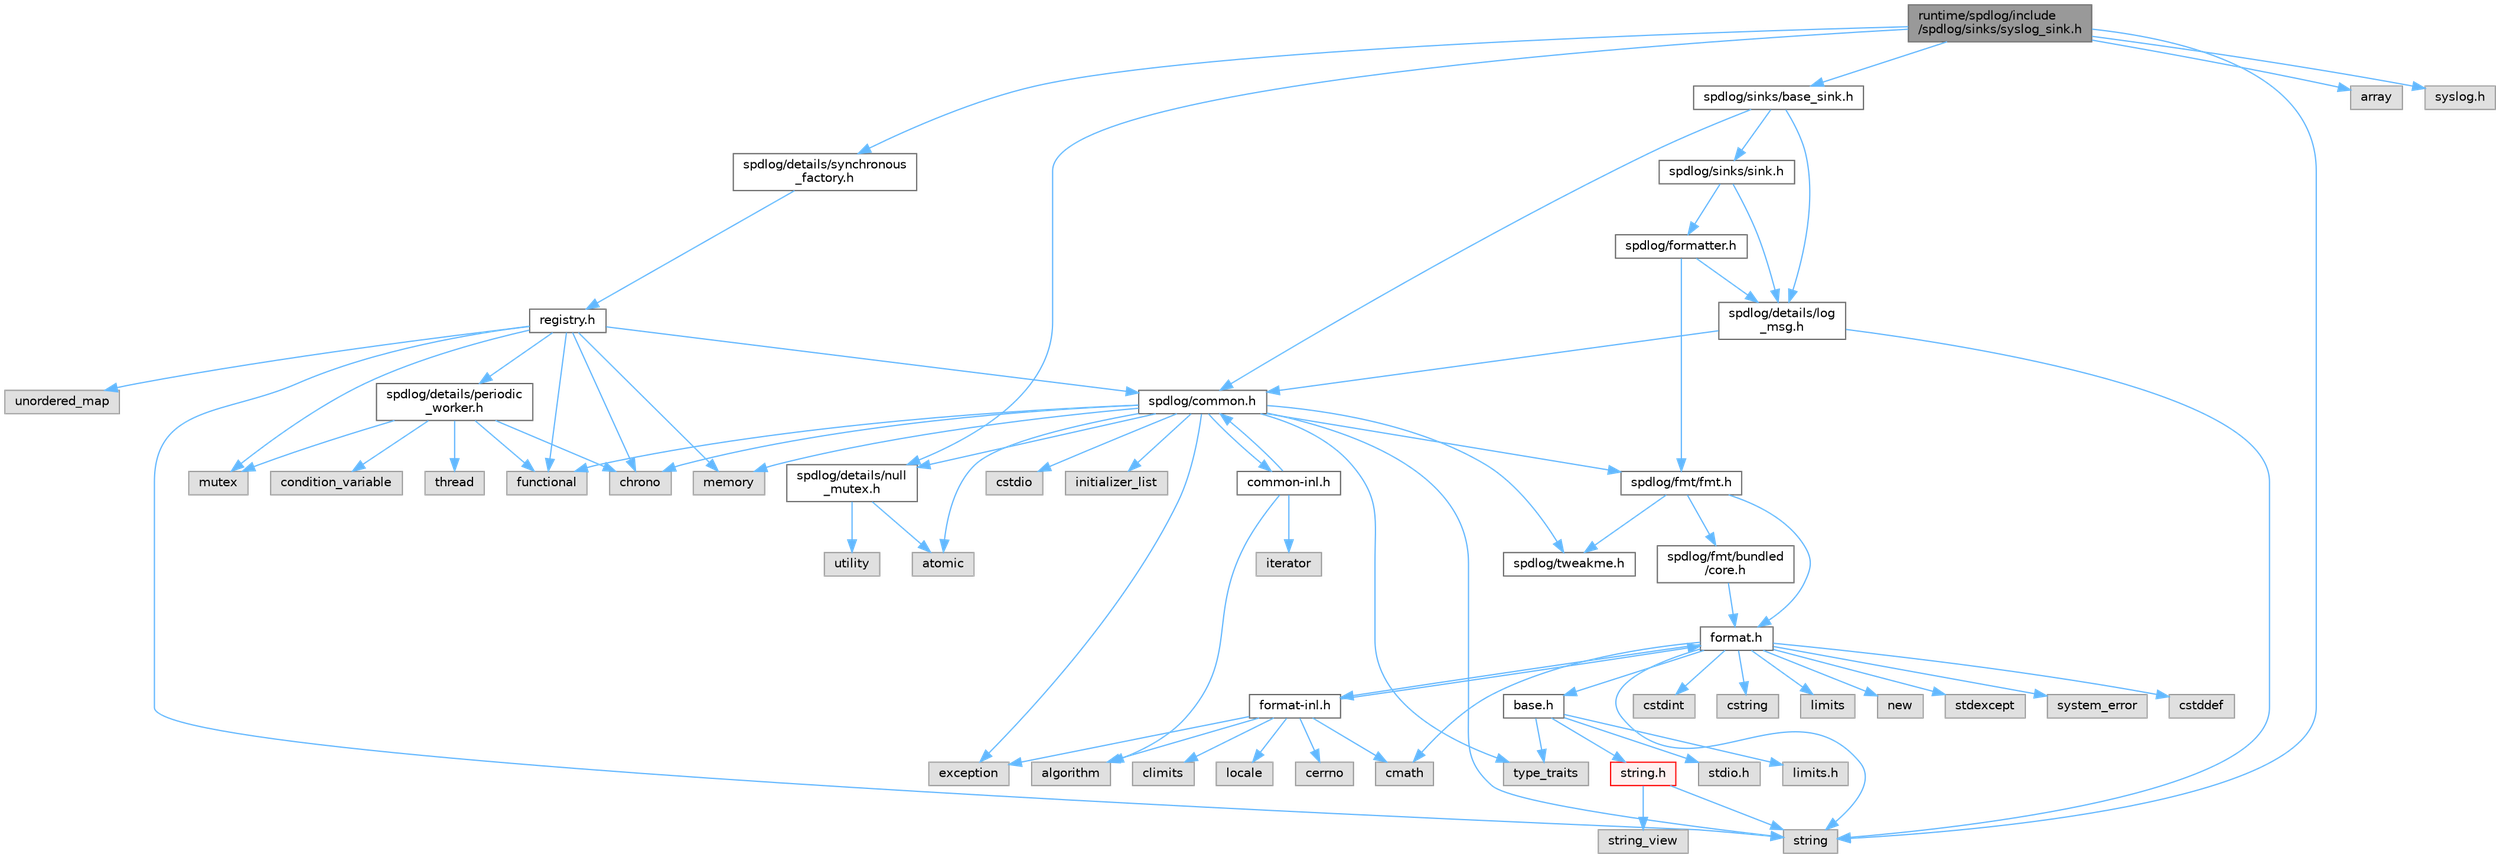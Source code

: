 digraph "runtime/spdlog/include/spdlog/sinks/syslog_sink.h"
{
 // LATEX_PDF_SIZE
  bgcolor="transparent";
  edge [fontname=Helvetica,fontsize=10,labelfontname=Helvetica,labelfontsize=10];
  node [fontname=Helvetica,fontsize=10,shape=box,height=0.2,width=0.4];
  Node1 [id="Node000001",label="runtime/spdlog/include\l/spdlog/sinks/syslog_sink.h",height=0.2,width=0.4,color="gray40", fillcolor="grey60", style="filled", fontcolor="black",tooltip=" "];
  Node1 -> Node2 [id="edge76_Node000001_Node000002",color="steelblue1",style="solid",tooltip=" "];
  Node2 [id="Node000002",label="spdlog/details/null\l_mutex.h",height=0.2,width=0.4,color="grey40", fillcolor="white", style="filled",URL="$null__mutex_8h.html",tooltip=" "];
  Node2 -> Node3 [id="edge77_Node000002_Node000003",color="steelblue1",style="solid",tooltip=" "];
  Node3 [id="Node000003",label="atomic",height=0.2,width=0.4,color="grey60", fillcolor="#E0E0E0", style="filled",tooltip=" "];
  Node2 -> Node4 [id="edge78_Node000002_Node000004",color="steelblue1",style="solid",tooltip=" "];
  Node4 [id="Node000004",label="utility",height=0.2,width=0.4,color="grey60", fillcolor="#E0E0E0", style="filled",tooltip=" "];
  Node1 -> Node5 [id="edge79_Node000001_Node000005",color="steelblue1",style="solid",tooltip=" "];
  Node5 [id="Node000005",label="spdlog/details/synchronous\l_factory.h",height=0.2,width=0.4,color="grey40", fillcolor="white", style="filled",URL="$synchronous__factory_8h.html",tooltip=" "];
  Node5 -> Node6 [id="edge80_Node000005_Node000006",color="steelblue1",style="solid",tooltip=" "];
  Node6 [id="Node000006",label="registry.h",height=0.2,width=0.4,color="grey40", fillcolor="white", style="filled",URL="$registry_8h.html",tooltip=" "];
  Node6 -> Node7 [id="edge81_Node000006_Node000007",color="steelblue1",style="solid",tooltip=" "];
  Node7 [id="Node000007",label="spdlog/common.h",height=0.2,width=0.4,color="grey40", fillcolor="white", style="filled",URL="$common_8h.html",tooltip=" "];
  Node7 -> Node2 [id="edge82_Node000007_Node000002",color="steelblue1",style="solid",tooltip=" "];
  Node7 -> Node8 [id="edge83_Node000007_Node000008",color="steelblue1",style="solid",tooltip=" "];
  Node8 [id="Node000008",label="spdlog/tweakme.h",height=0.2,width=0.4,color="grey40", fillcolor="white", style="filled",URL="$tweakme_8h.html",tooltip=" "];
  Node7 -> Node3 [id="edge84_Node000007_Node000003",color="steelblue1",style="solid",tooltip=" "];
  Node7 -> Node9 [id="edge85_Node000007_Node000009",color="steelblue1",style="solid",tooltip=" "];
  Node9 [id="Node000009",label="chrono",height=0.2,width=0.4,color="grey60", fillcolor="#E0E0E0", style="filled",tooltip=" "];
  Node7 -> Node10 [id="edge86_Node000007_Node000010",color="steelblue1",style="solid",tooltip=" "];
  Node10 [id="Node000010",label="cstdio",height=0.2,width=0.4,color="grey60", fillcolor="#E0E0E0", style="filled",tooltip=" "];
  Node7 -> Node11 [id="edge87_Node000007_Node000011",color="steelblue1",style="solid",tooltip=" "];
  Node11 [id="Node000011",label="exception",height=0.2,width=0.4,color="grey60", fillcolor="#E0E0E0", style="filled",tooltip=" "];
  Node7 -> Node12 [id="edge88_Node000007_Node000012",color="steelblue1",style="solid",tooltip=" "];
  Node12 [id="Node000012",label="functional",height=0.2,width=0.4,color="grey60", fillcolor="#E0E0E0", style="filled",tooltip=" "];
  Node7 -> Node13 [id="edge89_Node000007_Node000013",color="steelblue1",style="solid",tooltip=" "];
  Node13 [id="Node000013",label="initializer_list",height=0.2,width=0.4,color="grey60", fillcolor="#E0E0E0", style="filled",tooltip=" "];
  Node7 -> Node14 [id="edge90_Node000007_Node000014",color="steelblue1",style="solid",tooltip=" "];
  Node14 [id="Node000014",label="memory",height=0.2,width=0.4,color="grey60", fillcolor="#E0E0E0", style="filled",tooltip=" "];
  Node7 -> Node15 [id="edge91_Node000007_Node000015",color="steelblue1",style="solid",tooltip=" "];
  Node15 [id="Node000015",label="string",height=0.2,width=0.4,color="grey60", fillcolor="#E0E0E0", style="filled",tooltip=" "];
  Node7 -> Node16 [id="edge92_Node000007_Node000016",color="steelblue1",style="solid",tooltip=" "];
  Node16 [id="Node000016",label="type_traits",height=0.2,width=0.4,color="grey60", fillcolor="#E0E0E0", style="filled",tooltip=" "];
  Node7 -> Node17 [id="edge93_Node000007_Node000017",color="steelblue1",style="solid",tooltip=" "];
  Node17 [id="Node000017",label="spdlog/fmt/fmt.h",height=0.2,width=0.4,color="grey40", fillcolor="white", style="filled",URL="$fmt_8h.html",tooltip=" "];
  Node17 -> Node8 [id="edge94_Node000017_Node000008",color="steelblue1",style="solid",tooltip=" "];
  Node17 -> Node18 [id="edge95_Node000017_Node000018",color="steelblue1",style="solid",tooltip=" "];
  Node18 [id="Node000018",label="spdlog/fmt/bundled\l/core.h",height=0.2,width=0.4,color="grey40", fillcolor="white", style="filled",URL="$core_8h.html",tooltip=" "];
  Node18 -> Node19 [id="edge96_Node000018_Node000019",color="steelblue1",style="solid",tooltip=" "];
  Node19 [id="Node000019",label="format.h",height=0.2,width=0.4,color="grey40", fillcolor="white", style="filled",URL="$spdlog_2include_2spdlog_2fmt_2bundled_2format_8h.html",tooltip=" "];
  Node19 -> Node20 [id="edge97_Node000019_Node000020",color="steelblue1",style="solid",tooltip=" "];
  Node20 [id="Node000020",label="base.h",height=0.2,width=0.4,color="grey40", fillcolor="white", style="filled",URL="$base_8h.html",tooltip=" "];
  Node20 -> Node21 [id="edge98_Node000020_Node000021",color="steelblue1",style="solid",tooltip=" "];
  Node21 [id="Node000021",label="limits.h",height=0.2,width=0.4,color="grey60", fillcolor="#E0E0E0", style="filled",tooltip=" "];
  Node20 -> Node22 [id="edge99_Node000020_Node000022",color="steelblue1",style="solid",tooltip=" "];
  Node22 [id="Node000022",label="stdio.h",height=0.2,width=0.4,color="grey60", fillcolor="#E0E0E0", style="filled",tooltip=" "];
  Node20 -> Node23 [id="edge100_Node000020_Node000023",color="steelblue1",style="solid",tooltip=" "];
  Node23 [id="Node000023",label="string.h",height=0.2,width=0.4,color="red", fillcolor="#FFF0F0", style="filled",URL="$string_8h.html",tooltip=" "];
  Node23 -> Node15 [id="edge101_Node000023_Node000015",color="steelblue1",style="solid",tooltip=" "];
  Node23 -> Node24 [id="edge102_Node000023_Node000024",color="steelblue1",style="solid",tooltip=" "];
  Node24 [id="Node000024",label="string_view",height=0.2,width=0.4,color="grey60", fillcolor="#E0E0E0", style="filled",tooltip=" "];
  Node20 -> Node16 [id="edge103_Node000020_Node000016",color="steelblue1",style="solid",tooltip=" "];
  Node19 -> Node167 [id="edge104_Node000019_Node000167",color="steelblue1",style="solid",tooltip=" "];
  Node167 [id="Node000167",label="cmath",height=0.2,width=0.4,color="grey60", fillcolor="#E0E0E0", style="filled",tooltip=" "];
  Node19 -> Node26 [id="edge105_Node000019_Node000026",color="steelblue1",style="solid",tooltip=" "];
  Node26 [id="Node000026",label="cstddef",height=0.2,width=0.4,color="grey60", fillcolor="#E0E0E0", style="filled",tooltip=" "];
  Node19 -> Node27 [id="edge106_Node000019_Node000027",color="steelblue1",style="solid",tooltip=" "];
  Node27 [id="Node000027",label="cstdint",height=0.2,width=0.4,color="grey60", fillcolor="#E0E0E0", style="filled",tooltip=" "];
  Node19 -> Node29 [id="edge107_Node000019_Node000029",color="steelblue1",style="solid",tooltip=" "];
  Node29 [id="Node000029",label="cstring",height=0.2,width=0.4,color="grey60", fillcolor="#E0E0E0", style="filled",tooltip=" "];
  Node19 -> Node168 [id="edge108_Node000019_Node000168",color="steelblue1",style="solid",tooltip=" "];
  Node168 [id="Node000168",label="limits",height=0.2,width=0.4,color="grey60", fillcolor="#E0E0E0", style="filled",tooltip=" "];
  Node19 -> Node65 [id="edge109_Node000019_Node000065",color="steelblue1",style="solid",tooltip=" "];
  Node65 [id="Node000065",label="new",height=0.2,width=0.4,color="grey60", fillcolor="#E0E0E0", style="filled",tooltip=" "];
  Node19 -> Node169 [id="edge110_Node000019_Node000169",color="steelblue1",style="solid",tooltip=" "];
  Node169 [id="Node000169",label="stdexcept",height=0.2,width=0.4,color="grey60", fillcolor="#E0E0E0", style="filled",tooltip=" "];
  Node19 -> Node15 [id="edge111_Node000019_Node000015",color="steelblue1",style="solid",tooltip=" "];
  Node19 -> Node170 [id="edge112_Node000019_Node000170",color="steelblue1",style="solid",tooltip=" "];
  Node170 [id="Node000170",label="system_error",height=0.2,width=0.4,color="grey60", fillcolor="#E0E0E0", style="filled",tooltip=" "];
  Node19 -> Node171 [id="edge113_Node000019_Node000171",color="steelblue1",style="solid",tooltip=" "];
  Node171 [id="Node000171",label="format-inl.h",height=0.2,width=0.4,color="grey40", fillcolor="white", style="filled",URL="$format-inl_8h.html",tooltip=" "];
  Node171 -> Node172 [id="edge114_Node000171_Node000172",color="steelblue1",style="solid",tooltip=" "];
  Node172 [id="Node000172",label="algorithm",height=0.2,width=0.4,color="grey60", fillcolor="#E0E0E0", style="filled",tooltip=" "];
  Node171 -> Node173 [id="edge115_Node000171_Node000173",color="steelblue1",style="solid",tooltip=" "];
  Node173 [id="Node000173",label="cerrno",height=0.2,width=0.4,color="grey60", fillcolor="#E0E0E0", style="filled",tooltip=" "];
  Node171 -> Node174 [id="edge116_Node000171_Node000174",color="steelblue1",style="solid",tooltip=" "];
  Node174 [id="Node000174",label="climits",height=0.2,width=0.4,color="grey60", fillcolor="#E0E0E0", style="filled",tooltip=" "];
  Node171 -> Node167 [id="edge117_Node000171_Node000167",color="steelblue1",style="solid",tooltip=" "];
  Node171 -> Node11 [id="edge118_Node000171_Node000011",color="steelblue1",style="solid",tooltip=" "];
  Node171 -> Node19 [id="edge119_Node000171_Node000019",color="steelblue1",style="solid",tooltip=" "];
  Node171 -> Node175 [id="edge120_Node000171_Node000175",color="steelblue1",style="solid",tooltip=" "];
  Node175 [id="Node000175",label="locale",height=0.2,width=0.4,color="grey60", fillcolor="#E0E0E0", style="filled",tooltip=" "];
  Node17 -> Node19 [id="edge121_Node000017_Node000019",color="steelblue1",style="solid",tooltip=" "];
  Node7 -> Node176 [id="edge122_Node000007_Node000176",color="steelblue1",style="solid",tooltip=" "];
  Node176 [id="Node000176",label="common-inl.h",height=0.2,width=0.4,color="grey40", fillcolor="white", style="filled",URL="$common-inl_8h.html",tooltip=" "];
  Node176 -> Node7 [id="edge123_Node000176_Node000007",color="steelblue1",style="solid",tooltip=" "];
  Node176 -> Node172 [id="edge124_Node000176_Node000172",color="steelblue1",style="solid",tooltip=" "];
  Node176 -> Node177 [id="edge125_Node000176_Node000177",color="steelblue1",style="solid",tooltip=" "];
  Node177 [id="Node000177",label="iterator",height=0.2,width=0.4,color="grey60", fillcolor="#E0E0E0", style="filled",tooltip=" "];
  Node6 -> Node178 [id="edge126_Node000006_Node000178",color="steelblue1",style="solid",tooltip=" "];
  Node178 [id="Node000178",label="spdlog/details/periodic\l_worker.h",height=0.2,width=0.4,color="grey40", fillcolor="white", style="filled",URL="$periodic__worker_8h.html",tooltip=" "];
  Node178 -> Node9 [id="edge127_Node000178_Node000009",color="steelblue1",style="solid",tooltip=" "];
  Node178 -> Node179 [id="edge128_Node000178_Node000179",color="steelblue1",style="solid",tooltip=" "];
  Node179 [id="Node000179",label="condition_variable",height=0.2,width=0.4,color="grey60", fillcolor="#E0E0E0", style="filled",tooltip=" "];
  Node178 -> Node12 [id="edge129_Node000178_Node000012",color="steelblue1",style="solid",tooltip=" "];
  Node178 -> Node180 [id="edge130_Node000178_Node000180",color="steelblue1",style="solid",tooltip=" "];
  Node180 [id="Node000180",label="mutex",height=0.2,width=0.4,color="grey60", fillcolor="#E0E0E0", style="filled",tooltip=" "];
  Node178 -> Node181 [id="edge131_Node000178_Node000181",color="steelblue1",style="solid",tooltip=" "];
  Node181 [id="Node000181",label="thread",height=0.2,width=0.4,color="grey60", fillcolor="#E0E0E0", style="filled",tooltip=" "];
  Node6 -> Node9 [id="edge132_Node000006_Node000009",color="steelblue1",style="solid",tooltip=" "];
  Node6 -> Node12 [id="edge133_Node000006_Node000012",color="steelblue1",style="solid",tooltip=" "];
  Node6 -> Node14 [id="edge134_Node000006_Node000014",color="steelblue1",style="solid",tooltip=" "];
  Node6 -> Node180 [id="edge135_Node000006_Node000180",color="steelblue1",style="solid",tooltip=" "];
  Node6 -> Node15 [id="edge136_Node000006_Node000015",color="steelblue1",style="solid",tooltip=" "];
  Node6 -> Node182 [id="edge137_Node000006_Node000182",color="steelblue1",style="solid",tooltip=" "];
  Node182 [id="Node000182",label="unordered_map",height=0.2,width=0.4,color="grey60", fillcolor="#E0E0E0", style="filled",tooltip=" "];
  Node1 -> Node183 [id="edge138_Node000001_Node000183",color="steelblue1",style="solid",tooltip=" "];
  Node183 [id="Node000183",label="spdlog/sinks/base_sink.h",height=0.2,width=0.4,color="grey40", fillcolor="white", style="filled",URL="$base__sink_8h.html",tooltip=" "];
  Node183 -> Node7 [id="edge139_Node000183_Node000007",color="steelblue1",style="solid",tooltip=" "];
  Node183 -> Node184 [id="edge140_Node000183_Node000184",color="steelblue1",style="solid",tooltip=" "];
  Node184 [id="Node000184",label="spdlog/details/log\l_msg.h",height=0.2,width=0.4,color="grey40", fillcolor="white", style="filled",URL="$log__msg_8h.html",tooltip=" "];
  Node184 -> Node7 [id="edge141_Node000184_Node000007",color="steelblue1",style="solid",tooltip=" "];
  Node184 -> Node15 [id="edge142_Node000184_Node000015",color="steelblue1",style="solid",tooltip=" "];
  Node183 -> Node185 [id="edge143_Node000183_Node000185",color="steelblue1",style="solid",tooltip=" "];
  Node185 [id="Node000185",label="spdlog/sinks/sink.h",height=0.2,width=0.4,color="grey40", fillcolor="white", style="filled",URL="$sink_8h.html",tooltip=" "];
  Node185 -> Node184 [id="edge144_Node000185_Node000184",color="steelblue1",style="solid",tooltip=" "];
  Node185 -> Node186 [id="edge145_Node000185_Node000186",color="steelblue1",style="solid",tooltip=" "];
  Node186 [id="Node000186",label="spdlog/formatter.h",height=0.2,width=0.4,color="grey40", fillcolor="white", style="filled",URL="$formatter_8h.html",tooltip=" "];
  Node186 -> Node184 [id="edge146_Node000186_Node000184",color="steelblue1",style="solid",tooltip=" "];
  Node186 -> Node17 [id="edge147_Node000186_Node000017",color="steelblue1",style="solid",tooltip=" "];
  Node1 -> Node164 [id="edge148_Node000001_Node000164",color="steelblue1",style="solid",tooltip=" "];
  Node164 [id="Node000164",label="array",height=0.2,width=0.4,color="grey60", fillcolor="#E0E0E0", style="filled",tooltip=" "];
  Node1 -> Node15 [id="edge149_Node000001_Node000015",color="steelblue1",style="solid",tooltip=" "];
  Node1 -> Node187 [id="edge150_Node000001_Node000187",color="steelblue1",style="solid",tooltip=" "];
  Node187 [id="Node000187",label="syslog.h",height=0.2,width=0.4,color="grey60", fillcolor="#E0E0E0", style="filled",tooltip=" "];
}
